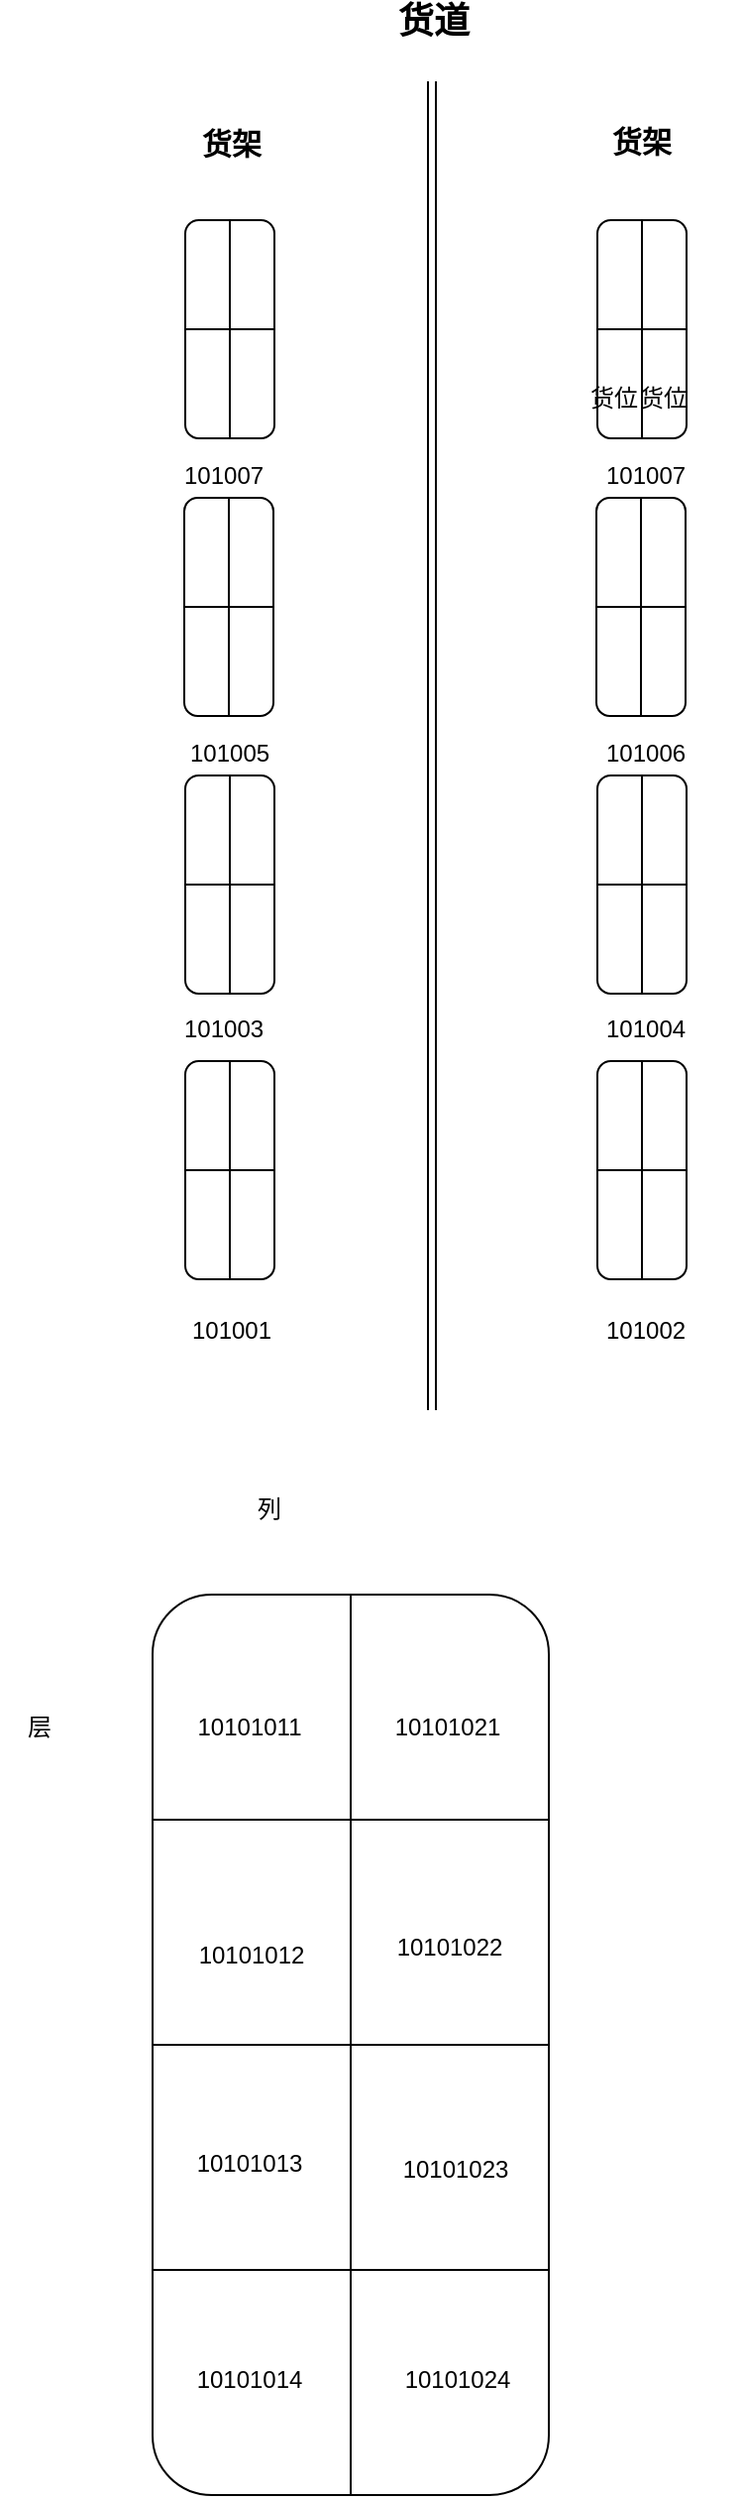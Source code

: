 <mxfile version="10.7.5" type="github"><diagram id="jebnqL8bqdU1C2heNRUC" name="Page-1"><mxGraphModel dx="912" dy="624" grid="1" gridSize="10" guides="1" tooltips="1" connect="1" arrows="1" fold="1" page="1" pageScale="1" pageWidth="827" pageHeight="1169" math="0" shadow="0"><root><mxCell id="0"/><mxCell id="1" parent="0"/><mxCell id="MqxJHrHyExeCcHxSCRpB-2" value="" style="shape=link;html=1;" edge="1" parent="1"><mxGeometry width="50" height="50" relative="1" as="geometry"><mxPoint x="438" y="760" as="sourcePoint"/><mxPoint x="438" y="90" as="targetPoint"/></mxGeometry></mxCell><mxCell id="MqxJHrHyExeCcHxSCRpB-3" value="" style="rounded=1;whiteSpace=wrap;html=1;" vertex="1" parent="1"><mxGeometry x="521" y="300" width="45" height="110" as="geometry"/></mxCell><mxCell id="MqxJHrHyExeCcHxSCRpB-11" value="&lt;b&gt;&lt;font style=&quot;font-size: 18px&quot;&gt;货道&lt;/font&gt;&lt;/b&gt;" style="text;html=1;strokeColor=none;fillColor=none;align=center;verticalAlign=middle;whiteSpace=wrap;rounded=0;" vertex="1" parent="1"><mxGeometry x="419" y="50" width="40" height="20" as="geometry"/></mxCell><mxCell id="MqxJHrHyExeCcHxSCRpB-12" value="&lt;b&gt;&lt;font style=&quot;font-size: 15px&quot;&gt;货架&lt;/font&gt;&lt;/b&gt;" style="text;html=1;strokeColor=none;fillColor=none;align=center;verticalAlign=middle;whiteSpace=wrap;rounded=0;" vertex="1" parent="1"><mxGeometry x="524" y="110" width="40" height="20" as="geometry"/></mxCell><mxCell id="MqxJHrHyExeCcHxSCRpB-13" value="&lt;b&gt;&lt;font style=&quot;font-size: 15px&quot;&gt;货架&lt;/font&gt;&lt;/b&gt;" style="text;html=1;strokeColor=none;fillColor=none;align=center;verticalAlign=middle;whiteSpace=wrap;rounded=0;" vertex="1" parent="1"><mxGeometry x="317" y="111" width="40" height="20" as="geometry"/></mxCell><mxCell id="MqxJHrHyExeCcHxSCRpB-14" value="" style="endArrow=none;html=1;exitX=0;exitY=0.5;exitDx=0;exitDy=0;entryX=1;entryY=0.5;entryDx=0;entryDy=0;" edge="1" parent="1" source="MqxJHrHyExeCcHxSCRpB-3" target="MqxJHrHyExeCcHxSCRpB-3"><mxGeometry width="50" height="50" relative="1" as="geometry"><mxPoint x="520" y="380" as="sourcePoint"/><mxPoint x="570" y="330" as="targetPoint"/></mxGeometry></mxCell><mxCell id="MqxJHrHyExeCcHxSCRpB-15" value="" style="endArrow=none;html=1;exitX=0.5;exitY=0;exitDx=0;exitDy=0;entryX=0.5;entryY=1;entryDx=0;entryDy=0;" edge="1" parent="1" source="MqxJHrHyExeCcHxSCRpB-3" target="MqxJHrHyExeCcHxSCRpB-3"><mxGeometry width="50" height="50" relative="1" as="geometry"><mxPoint x="180" y="440" as="sourcePoint"/><mxPoint x="180" y="400" as="targetPoint"/></mxGeometry></mxCell><mxCell id="MqxJHrHyExeCcHxSCRpB-21" value="" style="rounded=1;whiteSpace=wrap;html=1;" vertex="1" parent="1"><mxGeometry x="521.5" y="160" width="45" height="110" as="geometry"/></mxCell><mxCell id="MqxJHrHyExeCcHxSCRpB-22" value="" style="endArrow=none;html=1;exitX=0;exitY=0.5;exitDx=0;exitDy=0;entryX=1;entryY=0.5;entryDx=0;entryDy=0;" edge="1" parent="1" source="MqxJHrHyExeCcHxSCRpB-21" target="MqxJHrHyExeCcHxSCRpB-21"><mxGeometry width="50" height="50" relative="1" as="geometry"><mxPoint x="520.5" y="240" as="sourcePoint"/><mxPoint x="570.5" y="190" as="targetPoint"/></mxGeometry></mxCell><mxCell id="MqxJHrHyExeCcHxSCRpB-23" value="" style="endArrow=none;html=1;exitX=0.5;exitY=0;exitDx=0;exitDy=0;entryX=0.5;entryY=1;entryDx=0;entryDy=0;" edge="1" parent="1" source="MqxJHrHyExeCcHxSCRpB-21" target="MqxJHrHyExeCcHxSCRpB-21"><mxGeometry width="50" height="50" relative="1" as="geometry"><mxPoint x="180.5" y="300" as="sourcePoint"/><mxPoint x="180.5" y="260" as="targetPoint"/></mxGeometry></mxCell><mxCell id="MqxJHrHyExeCcHxSCRpB-24" value="" style="rounded=1;whiteSpace=wrap;html=1;" vertex="1" parent="1"><mxGeometry x="521.5" y="440" width="45" height="110" as="geometry"/></mxCell><mxCell id="MqxJHrHyExeCcHxSCRpB-25" value="" style="endArrow=none;html=1;exitX=0;exitY=0.5;exitDx=0;exitDy=0;entryX=1;entryY=0.5;entryDx=0;entryDy=0;" edge="1" parent="1" source="MqxJHrHyExeCcHxSCRpB-24" target="MqxJHrHyExeCcHxSCRpB-24"><mxGeometry width="50" height="50" relative="1" as="geometry"><mxPoint x="520.5" y="520" as="sourcePoint"/><mxPoint x="570.5" y="470" as="targetPoint"/></mxGeometry></mxCell><mxCell id="MqxJHrHyExeCcHxSCRpB-26" value="" style="endArrow=none;html=1;exitX=0.5;exitY=0;exitDx=0;exitDy=0;entryX=0.5;entryY=1;entryDx=0;entryDy=0;" edge="1" parent="1" source="MqxJHrHyExeCcHxSCRpB-24" target="MqxJHrHyExeCcHxSCRpB-24"><mxGeometry width="50" height="50" relative="1" as="geometry"><mxPoint x="180.5" y="580" as="sourcePoint"/><mxPoint x="180.5" y="540" as="targetPoint"/></mxGeometry></mxCell><mxCell id="MqxJHrHyExeCcHxSCRpB-27" value="" style="rounded=1;whiteSpace=wrap;html=1;" vertex="1" parent="1"><mxGeometry x="521.5" y="584" width="45" height="110" as="geometry"/></mxCell><mxCell id="MqxJHrHyExeCcHxSCRpB-28" value="" style="endArrow=none;html=1;exitX=0;exitY=0.5;exitDx=0;exitDy=0;entryX=1;entryY=0.5;entryDx=0;entryDy=0;" edge="1" parent="1" source="MqxJHrHyExeCcHxSCRpB-27" target="MqxJHrHyExeCcHxSCRpB-27"><mxGeometry width="50" height="50" relative="1" as="geometry"><mxPoint x="520.5" y="664" as="sourcePoint"/><mxPoint x="570.5" y="614" as="targetPoint"/></mxGeometry></mxCell><mxCell id="MqxJHrHyExeCcHxSCRpB-29" value="" style="endArrow=none;html=1;exitX=0.5;exitY=0;exitDx=0;exitDy=0;entryX=0.5;entryY=1;entryDx=0;entryDy=0;" edge="1" parent="1" source="MqxJHrHyExeCcHxSCRpB-27" target="MqxJHrHyExeCcHxSCRpB-27"><mxGeometry width="50" height="50" relative="1" as="geometry"><mxPoint x="180.5" y="724" as="sourcePoint"/><mxPoint x="180.5" y="684" as="targetPoint"/></mxGeometry></mxCell><mxCell id="MqxJHrHyExeCcHxSCRpB-30" value="" style="rounded=1;whiteSpace=wrap;html=1;" vertex="1" parent="1"><mxGeometry x="313" y="300" width="45" height="110" as="geometry"/></mxCell><mxCell id="MqxJHrHyExeCcHxSCRpB-31" value="" style="endArrow=none;html=1;exitX=0;exitY=0.5;exitDx=0;exitDy=0;entryX=1;entryY=0.5;entryDx=0;entryDy=0;" edge="1" parent="1" source="MqxJHrHyExeCcHxSCRpB-30" target="MqxJHrHyExeCcHxSCRpB-30"><mxGeometry width="50" height="50" relative="1" as="geometry"><mxPoint x="312" y="380" as="sourcePoint"/><mxPoint x="362" y="330" as="targetPoint"/></mxGeometry></mxCell><mxCell id="MqxJHrHyExeCcHxSCRpB-32" value="" style="endArrow=none;html=1;exitX=0.5;exitY=0;exitDx=0;exitDy=0;entryX=0.5;entryY=1;entryDx=0;entryDy=0;" edge="1" parent="1" source="MqxJHrHyExeCcHxSCRpB-30" target="MqxJHrHyExeCcHxSCRpB-30"><mxGeometry width="50" height="50" relative="1" as="geometry"><mxPoint x="-28" y="440" as="sourcePoint"/><mxPoint x="-28" y="400" as="targetPoint"/></mxGeometry></mxCell><mxCell id="MqxJHrHyExeCcHxSCRpB-33" value="" style="rounded=1;whiteSpace=wrap;html=1;" vertex="1" parent="1"><mxGeometry x="313.5" y="160" width="45" height="110" as="geometry"/></mxCell><mxCell id="MqxJHrHyExeCcHxSCRpB-34" value="" style="endArrow=none;html=1;exitX=0;exitY=0.5;exitDx=0;exitDy=0;entryX=1;entryY=0.5;entryDx=0;entryDy=0;" edge="1" parent="1" source="MqxJHrHyExeCcHxSCRpB-33" target="MqxJHrHyExeCcHxSCRpB-33"><mxGeometry width="50" height="50" relative="1" as="geometry"><mxPoint x="312.5" y="240" as="sourcePoint"/><mxPoint x="362.5" y="190" as="targetPoint"/></mxGeometry></mxCell><mxCell id="MqxJHrHyExeCcHxSCRpB-35" value="" style="endArrow=none;html=1;exitX=0.5;exitY=0;exitDx=0;exitDy=0;entryX=0.5;entryY=1;entryDx=0;entryDy=0;" edge="1" parent="1" source="MqxJHrHyExeCcHxSCRpB-33" target="MqxJHrHyExeCcHxSCRpB-33"><mxGeometry width="50" height="50" relative="1" as="geometry"><mxPoint x="-27.5" y="300" as="sourcePoint"/><mxPoint x="-27.5" y="260" as="targetPoint"/></mxGeometry></mxCell><mxCell id="MqxJHrHyExeCcHxSCRpB-36" value="" style="rounded=1;whiteSpace=wrap;html=1;" vertex="1" parent="1"><mxGeometry x="313.5" y="440" width="45" height="110" as="geometry"/></mxCell><mxCell id="MqxJHrHyExeCcHxSCRpB-37" value="" style="endArrow=none;html=1;exitX=0;exitY=0.5;exitDx=0;exitDy=0;entryX=1;entryY=0.5;entryDx=0;entryDy=0;" edge="1" parent="1" source="MqxJHrHyExeCcHxSCRpB-36" target="MqxJHrHyExeCcHxSCRpB-36"><mxGeometry width="50" height="50" relative="1" as="geometry"><mxPoint x="312.5" y="520" as="sourcePoint"/><mxPoint x="362.5" y="470" as="targetPoint"/></mxGeometry></mxCell><mxCell id="MqxJHrHyExeCcHxSCRpB-38" value="" style="endArrow=none;html=1;exitX=0.5;exitY=0;exitDx=0;exitDy=0;entryX=0.5;entryY=1;entryDx=0;entryDy=0;" edge="1" parent="1" source="MqxJHrHyExeCcHxSCRpB-36" target="MqxJHrHyExeCcHxSCRpB-36"><mxGeometry width="50" height="50" relative="1" as="geometry"><mxPoint x="-27.5" y="580" as="sourcePoint"/><mxPoint x="-27.5" y="540" as="targetPoint"/></mxGeometry></mxCell><mxCell id="MqxJHrHyExeCcHxSCRpB-39" value="" style="rounded=1;whiteSpace=wrap;html=1;" vertex="1" parent="1"><mxGeometry x="313.5" y="584" width="45" height="110" as="geometry"/></mxCell><mxCell id="MqxJHrHyExeCcHxSCRpB-40" value="" style="endArrow=none;html=1;exitX=0;exitY=0.5;exitDx=0;exitDy=0;entryX=1;entryY=0.5;entryDx=0;entryDy=0;" edge="1" parent="1" source="MqxJHrHyExeCcHxSCRpB-39" target="MqxJHrHyExeCcHxSCRpB-39"><mxGeometry width="50" height="50" relative="1" as="geometry"><mxPoint x="312.5" y="664" as="sourcePoint"/><mxPoint x="362.5" y="614" as="targetPoint"/></mxGeometry></mxCell><mxCell id="MqxJHrHyExeCcHxSCRpB-41" value="" style="endArrow=none;html=1;exitX=0.5;exitY=0;exitDx=0;exitDy=0;entryX=0.5;entryY=1;entryDx=0;entryDy=0;" edge="1" parent="1" source="MqxJHrHyExeCcHxSCRpB-39" target="MqxJHrHyExeCcHxSCRpB-39"><mxGeometry width="50" height="50" relative="1" as="geometry"><mxPoint x="-27.5" y="724" as="sourcePoint"/><mxPoint x="-27.5" y="684" as="targetPoint"/></mxGeometry></mxCell><mxCell id="MqxJHrHyExeCcHxSCRpB-42" value="货位" style="text;html=1;strokeColor=none;fillColor=none;align=center;verticalAlign=middle;whiteSpace=wrap;rounded=0;" vertex="1" parent="1"><mxGeometry x="510" y="240" width="40" height="20" as="geometry"/></mxCell><mxCell id="MqxJHrHyExeCcHxSCRpB-43" value="货位" style="text;html=1;strokeColor=none;fillColor=none;align=center;verticalAlign=middle;whiteSpace=wrap;rounded=0;" vertex="1" parent="1"><mxGeometry x="540" y="240" width="30" height="20" as="geometry"/></mxCell><mxCell id="MqxJHrHyExeCcHxSCRpB-44" value="101001" style="text;html=1;strokeColor=none;fillColor=none;align=center;verticalAlign=middle;whiteSpace=wrap;rounded=0;" vertex="1" parent="1"><mxGeometry x="294" y="710" width="86" height="20" as="geometry"/></mxCell><mxCell id="MqxJHrHyExeCcHxSCRpB-45" value="&lt;span&gt;101002&lt;/span&gt;" style="text;html=1;" vertex="1" parent="1"><mxGeometry x="524" y="706" width="70" height="30" as="geometry"/></mxCell><mxCell id="MqxJHrHyExeCcHxSCRpB-46" value="101003" style="text;html=1;" vertex="1" parent="1"><mxGeometry x="311" y="554" width="70" height="30" as="geometry"/></mxCell><mxCell id="MqxJHrHyExeCcHxSCRpB-47" value="101004" style="text;html=1;" vertex="1" parent="1"><mxGeometry x="524" y="554" width="70" height="30" as="geometry"/></mxCell><mxCell id="MqxJHrHyExeCcHxSCRpB-48" value="101006" style="text;html=1;" vertex="1" parent="1"><mxGeometry x="524" y="415" width="70" height="30" as="geometry"/></mxCell><mxCell id="MqxJHrHyExeCcHxSCRpB-49" value="101007" style="text;html=1;" vertex="1" parent="1"><mxGeometry x="524" y="275" width="70" height="30" as="geometry"/></mxCell><mxCell id="MqxJHrHyExeCcHxSCRpB-50" value="101007" style="text;html=1;" vertex="1" parent="1"><mxGeometry x="311" y="275" width="70" height="30" as="geometry"/></mxCell><mxCell id="MqxJHrHyExeCcHxSCRpB-51" value="101005" style="text;html=1;" vertex="1" parent="1"><mxGeometry x="313.5" y="415" width="70" height="30" as="geometry"/></mxCell><mxCell id="MqxJHrHyExeCcHxSCRpB-52" value="" style="rounded=1;whiteSpace=wrap;html=1;rotation=90;" vertex="1" parent="1"><mxGeometry x="170" y="980" width="454" height="200" as="geometry"/></mxCell><mxCell id="MqxJHrHyExeCcHxSCRpB-53" value="" style="endArrow=none;html=1;exitX=1;exitY=0.5;exitDx=0;exitDy=0;entryX=0;entryY=0.5;entryDx=0;entryDy=0;" edge="1" parent="1" source="MqxJHrHyExeCcHxSCRpB-52" target="MqxJHrHyExeCcHxSCRpB-52"><mxGeometry width="50" height="50" relative="1" as="geometry"><mxPoint x="90" y="1210" as="sourcePoint"/><mxPoint x="140" y="1160" as="targetPoint"/></mxGeometry></mxCell><mxCell id="MqxJHrHyExeCcHxSCRpB-54" value="" style="endArrow=none;html=1;exitX=0.25;exitY=1;exitDx=0;exitDy=0;entryX=0.25;entryY=0;entryDx=0;entryDy=0;" edge="1" parent="1" source="MqxJHrHyExeCcHxSCRpB-52" target="MqxJHrHyExeCcHxSCRpB-52"><mxGeometry width="50" height="50" relative="1" as="geometry"><mxPoint x="370" y="1120" as="sourcePoint"/><mxPoint x="420" y="1070" as="targetPoint"/></mxGeometry></mxCell><mxCell id="MqxJHrHyExeCcHxSCRpB-55" value="" style="endArrow=none;html=1;exitX=0.5;exitY=1;exitDx=0;exitDy=0;entryX=0.5;entryY=0;entryDx=0;entryDy=0;" edge="1" parent="1" source="MqxJHrHyExeCcHxSCRpB-52" target="MqxJHrHyExeCcHxSCRpB-52"><mxGeometry width="50" height="50" relative="1" as="geometry"><mxPoint x="210" y="1160" as="sourcePoint"/><mxPoint x="260" y="1110" as="targetPoint"/></mxGeometry></mxCell><mxCell id="MqxJHrHyExeCcHxSCRpB-56" value="" style="endArrow=none;html=1;exitX=0.75;exitY=1;exitDx=0;exitDy=0;entryX=0.75;entryY=0;entryDx=0;entryDy=0;" edge="1" parent="1" source="MqxJHrHyExeCcHxSCRpB-52" target="MqxJHrHyExeCcHxSCRpB-52"><mxGeometry width="50" height="50" relative="1" as="geometry"><mxPoint x="513" y="1240" as="sourcePoint"/><mxPoint x="513" y="1040" as="targetPoint"/></mxGeometry></mxCell><mxCell id="MqxJHrHyExeCcHxSCRpB-57" value="10101021" style="text;html=1;strokeColor=none;fillColor=none;align=center;verticalAlign=middle;whiteSpace=wrap;rounded=0;" vertex="1" parent="1"><mxGeometry x="419" y="910" width="54" height="20" as="geometry"/></mxCell><mxCell id="MqxJHrHyExeCcHxSCRpB-58" value="10101022" style="text;html=1;strokeColor=none;fillColor=none;align=center;verticalAlign=middle;whiteSpace=wrap;rounded=0;" vertex="1" parent="1"><mxGeometry x="427" y="1021" width="40" height="20" as="geometry"/></mxCell><mxCell id="MqxJHrHyExeCcHxSCRpB-59" value="10101023" style="text;html=1;strokeColor=none;fillColor=none;align=center;verticalAlign=middle;whiteSpace=wrap;rounded=0;" vertex="1" parent="1"><mxGeometry x="430" y="1133" width="40" height="20" as="geometry"/></mxCell><mxCell id="MqxJHrHyExeCcHxSCRpB-60" value="10101024" style="text;html=1;strokeColor=none;fillColor=none;align=center;verticalAlign=middle;whiteSpace=wrap;rounded=0;" vertex="1" parent="1"><mxGeometry x="431" y="1239" width="40" height="20" as="geometry"/></mxCell><mxCell id="MqxJHrHyExeCcHxSCRpB-61" value="10101011" style="text;html=1;strokeColor=none;fillColor=none;align=center;verticalAlign=middle;whiteSpace=wrap;rounded=0;" vertex="1" parent="1"><mxGeometry x="326" y="910" width="40" height="20" as="geometry"/></mxCell><mxCell id="MqxJHrHyExeCcHxSCRpB-62" value="10101012" style="text;html=1;strokeColor=none;fillColor=none;align=center;verticalAlign=middle;whiteSpace=wrap;rounded=0;" vertex="1" parent="1"><mxGeometry x="327" y="1025" width="40" height="20" as="geometry"/></mxCell><mxCell id="MqxJHrHyExeCcHxSCRpB-63" value="10101013" style="text;html=1;strokeColor=none;fillColor=none;align=center;verticalAlign=middle;whiteSpace=wrap;rounded=0;" vertex="1" parent="1"><mxGeometry x="326" y="1130" width="40" height="20" as="geometry"/></mxCell><mxCell id="MqxJHrHyExeCcHxSCRpB-66" value="10101014" style="text;html=1;strokeColor=none;fillColor=none;align=center;verticalAlign=middle;whiteSpace=wrap;rounded=0;" vertex="1" parent="1"><mxGeometry x="326" y="1239" width="40" height="20" as="geometry"/></mxCell><mxCell id="MqxJHrHyExeCcHxSCRpB-67" value="层" style="text;html=1;strokeColor=none;fillColor=none;align=center;verticalAlign=middle;whiteSpace=wrap;rounded=0;" vertex="1" parent="1"><mxGeometry x="220" y="910" width="40" height="20" as="geometry"/></mxCell><mxCell id="MqxJHrHyExeCcHxSCRpB-68" value="列" style="text;html=1;strokeColor=none;fillColor=none;align=center;verticalAlign=middle;whiteSpace=wrap;rounded=0;" vertex="1" parent="1"><mxGeometry x="335.5" y="800" width="40" height="20" as="geometry"/></mxCell></root></mxGraphModel></diagram></mxfile>